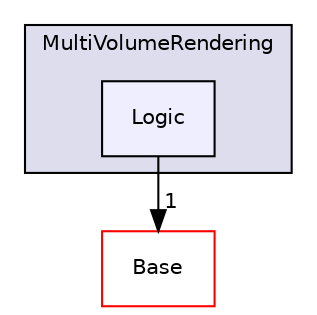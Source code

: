 digraph "Modules/Loadable/MultiVolumeRendering/Logic" {
  bgcolor=transparent;
  compound=true
  node [ fontsize="10", fontname="Helvetica"];
  edge [ labelfontsize="10", labelfontname="Helvetica"];
  subgraph clusterdir_c52aac3d1f401120fd6ee5d11a584bf1 {
    graph [ bgcolor="#ddddee", pencolor="black", label="MultiVolumeRendering" fontname="Helvetica", fontsize="10", URL="dir_c52aac3d1f401120fd6ee5d11a584bf1.html"]
  dir_f028198c5ea3218f9e13dee1fb305fb5 [shape=box, label="Logic", style="filled", fillcolor="#eeeeff", pencolor="black", URL="dir_f028198c5ea3218f9e13dee1fb305fb5.html"];
  }
  dir_628593db0cdce5a76fb85526ae5aa762 [shape=box label="Base" color="red" URL="dir_628593db0cdce5a76fb85526ae5aa762.html"];
  dir_f028198c5ea3218f9e13dee1fb305fb5->dir_628593db0cdce5a76fb85526ae5aa762 [headlabel="1", labeldistance=1.5 headhref="dir_000088_000002.html"];
}

